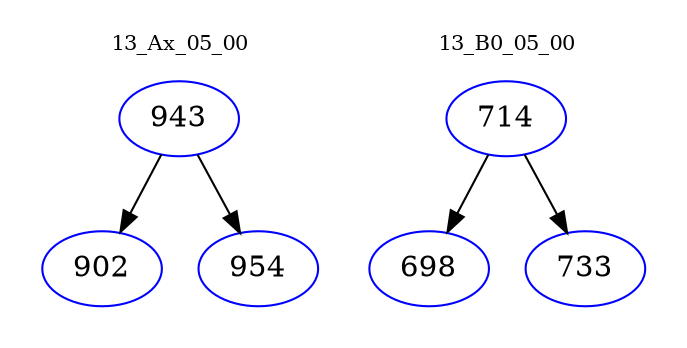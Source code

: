 digraph{
subgraph cluster_0 {
color = white
label = "13_Ax_05_00";
fontsize=10;
T0_943 [label="943", color="blue"]
T0_943 -> T0_902 [color="black"]
T0_902 [label="902", color="blue"]
T0_943 -> T0_954 [color="black"]
T0_954 [label="954", color="blue"]
}
subgraph cluster_1 {
color = white
label = "13_B0_05_00";
fontsize=10;
T1_714 [label="714", color="blue"]
T1_714 -> T1_698 [color="black"]
T1_698 [label="698", color="blue"]
T1_714 -> T1_733 [color="black"]
T1_733 [label="733", color="blue"]
}
}
